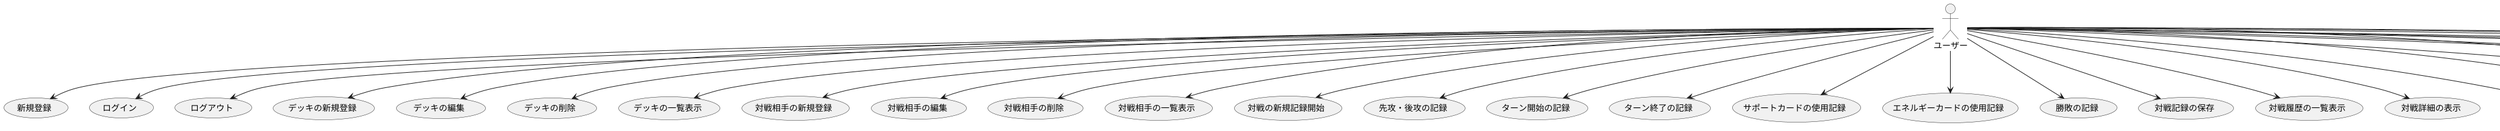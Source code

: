 @startuml

!define RECTANGLE class

actor ユーザー

usecase "新規登録" as UC1
usecase "ログイン" as UC2
usecase "ログアウト" as UC3

usecase "デッキの新規登録" as UC4
usecase "デッキの編集" as UC5
usecase "デッキの削除" as UC6
usecase "デッキの一覧表示" as UC7

usecase "対戦相手の新規登録" as UC8
usecase "対戦相手の編集" as UC9
usecase "対戦相手の削除" as UC10
usecase "対戦相手の一覧表示" as UC11

usecase "対戦の新規記録開始" as UC12
usecase "先攻・後攻の記録" as UC13
usecase "ターン開始の記録" as UC14
usecase "ターン終了の記録" as UC15
usecase "サポートカードの使用記録" as UC16
usecase "エネルギーカードの使用記録" as UC17
usecase "勝敗の記録" as UC18
usecase "対戦記録の保存" as UC19

usecase "対戦履歴の一覧表示" as UC20
usecase "対戦詳細の表示" as UC21
usecase "各ターンの経過時間表示" as UC22

usecase "ターン時間の分析" as UC23
usecase "勝率の分析" as UC24

usecase "リマインダー通知設定" as UC25
usecase "通知の受信" as UC26

usecase "クラウドバックアップ" as UC27
usecase "デバイス間同期" as UC28

usecase "ダッシュボード表示" as UC29
usecase "ナビゲーション" as UC30

usecase "フォーラムの利用" as UC31
usecase "戦略やデッキの共有" as UC32
usecase "イベントやトーナメントのディスカッション" as UC33

ユーザー --> UC1
ユーザー --> UC2
ユーザー --> UC3

ユーザー --> UC4
ユーザー --> UC5
ユーザー --> UC6
ユーザー --> UC7

ユーザー --> UC8
ユーザー --> UC9
ユーザー --> UC10
ユーザー --> UC11

ユーザー --> UC12
ユーザー --> UC13
ユーザー --> UC14
ユーザー --> UC15
ユーザー --> UC16
ユーザー --> UC17
ユーザー --> UC18
ユーザー --> UC19

ユーザー --> UC20
ユーザー --> UC21
ユーザー --> UC22

ユーザー --> UC23
ユーザー --> UC24

ユーザー --> UC25
ユーザー --> UC26

ユーザー --> UC27
ユーザー --> UC28

ユーザー --> UC29
ユーザー --> UC30

ユーザー --> UC31
ユーザー --> UC32
ユーザー --> UC33


@enduml